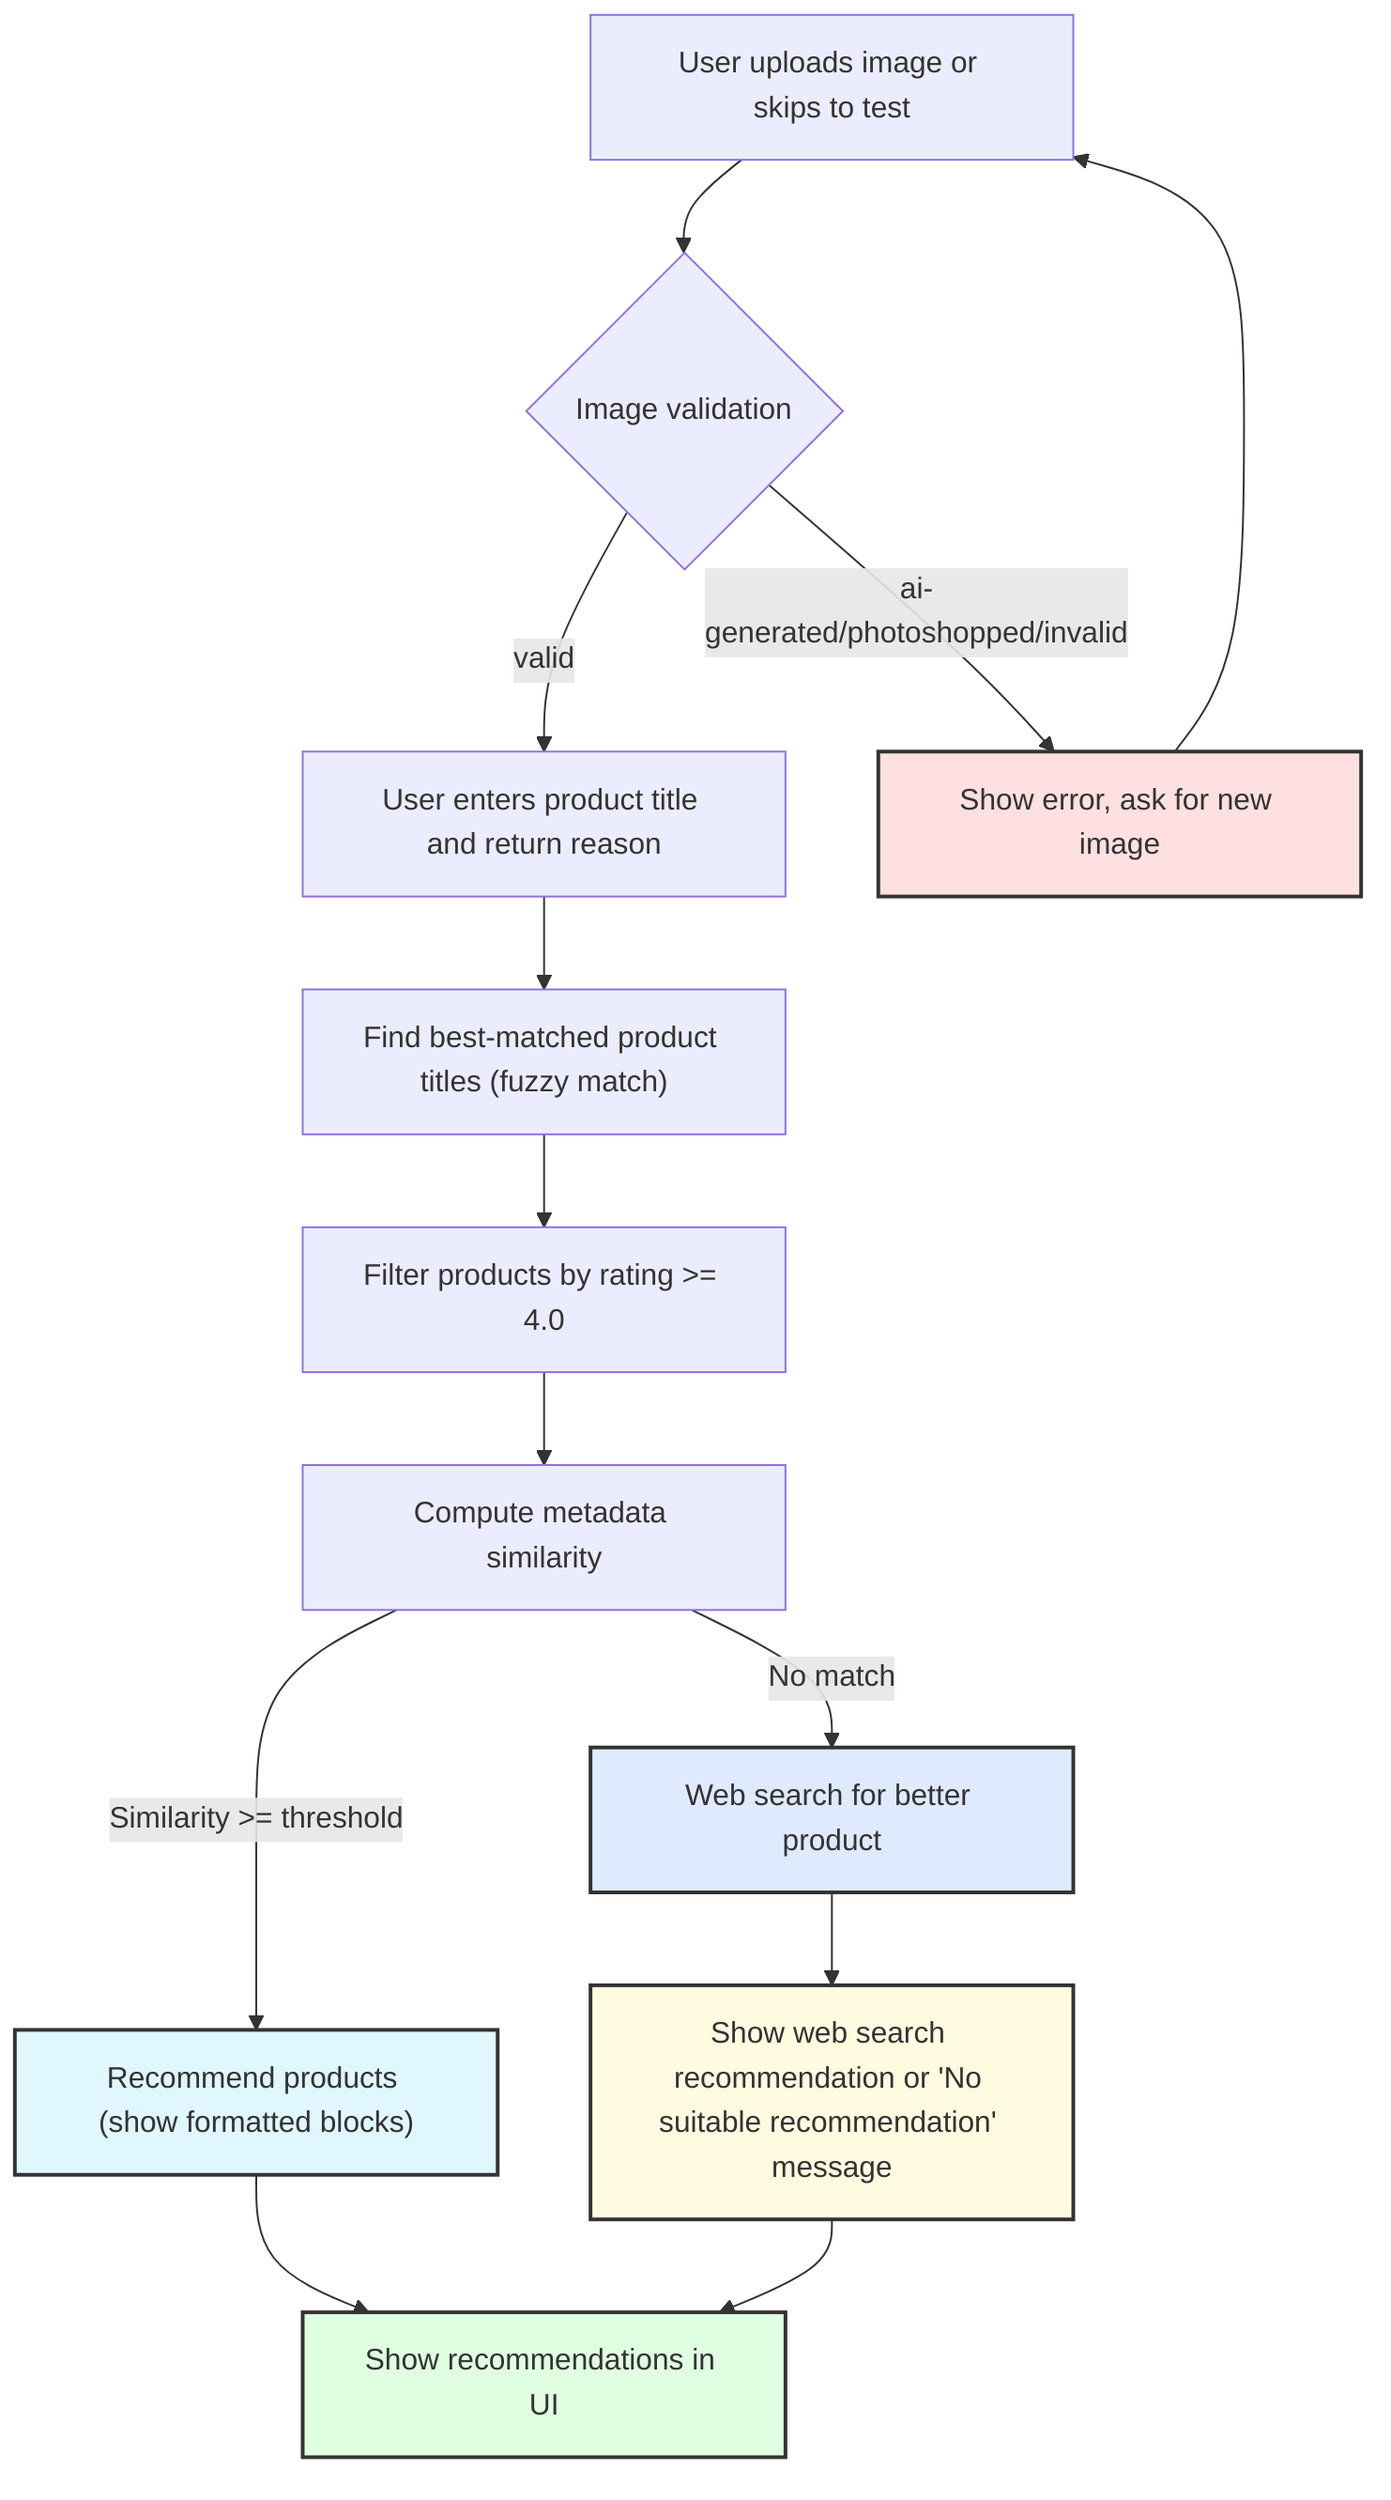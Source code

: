 flowchart TD
    A["User uploads image or skips to test"] --> B{"Image validation"}
    B -- "valid" --> C["User enters product title and return reason"]
    B -- "ai-generated/photoshopped/invalid" --> D["Show error, ask for new image"]
    C --> E["Find best-matched product titles (fuzzy match)"]
    E --> F["Filter products by rating >= 4.0"]
    F --> G["Compute metadata similarity"]
    G -- "Similarity >= threshold" --> H["Recommend products (show formatted blocks)"]
    G -- "No match" --> W["Web search for better product"]
    W --> I["Show web search recommendation or 'No suitable recommendation' message"]
    H --> J["Show recommendations in UI"]
    I --> J
    D --> A
    style J fill:#e0ffe0,stroke:#333,stroke-width:2px
    style D fill:#ffe0e0,stroke:#333,stroke-width:2px
    style H fill:#e0f7ff,stroke:#333,stroke-width:2px
    style I fill:#fffbe0,stroke:#333,stroke-width:2px
    style W fill:#e0eaff,stroke:#333,stroke-width:2px